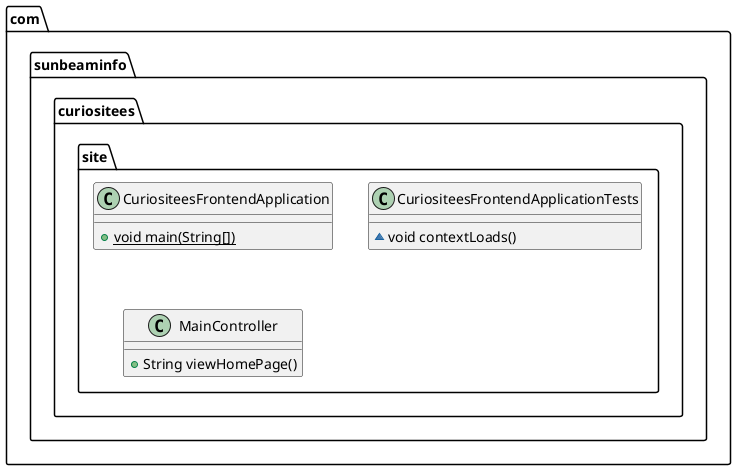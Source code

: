 @startuml
class com.sunbeaminfo.curiositees.site.CuriositeesFrontendApplication {
+ {static} void main(String[])
}

class com.sunbeaminfo.curiositees.site.CuriositeesFrontendApplicationTests {
~ void contextLoads()
}

class com.sunbeaminfo.curiositees.site.MainController {
+ String viewHomePage()
}

@enduml